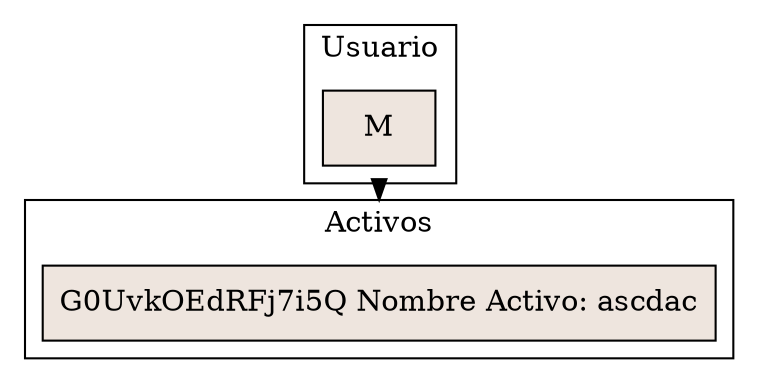 digraph a{
node[shape = record, style=filled, fillcolor=seashell2];
compound = true
                                  subgraph cluster0                                  {
                                  label = "Usuario";
                                  Titulo0                                  [label="M"]
                                  }
                                  subgraph cluster1                                  {
                                  label ="Activos"                                                                    								DG0UvkOEdRFj7i5Q[label = "G0UvkOEdRFj7i5Q Nombre Activo: ascdac"]
                                  }

                                  Titulo0                                  -> DG0UvkOEdRFj7i5Q[ltail=cluster0 lhead=cluster1]
                                  ;
}
